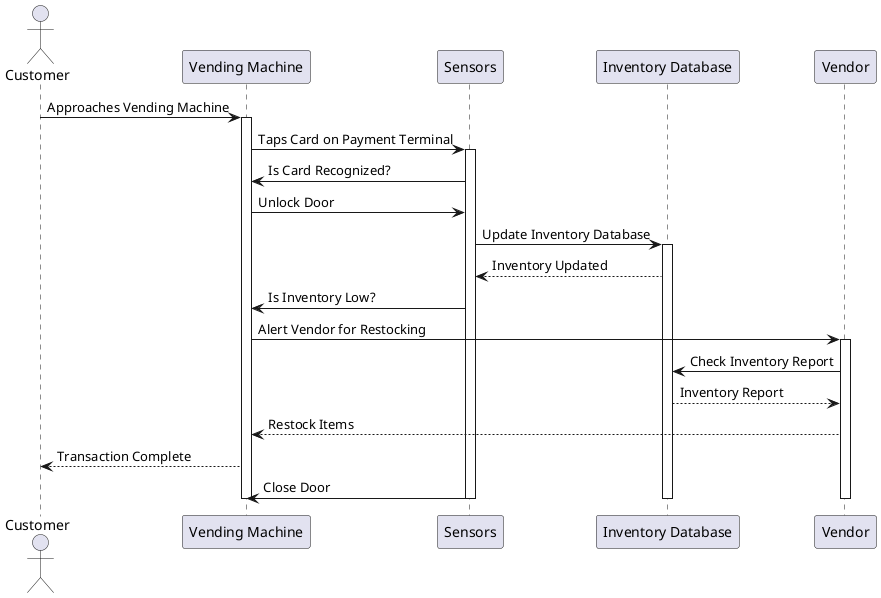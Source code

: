 @startuml vm
actor Customer
participant "Vending Machine" as VM
participant Sensors
participant "Inventory Database" as DB
participant Vendor

Customer -> VM : Approaches Vending Machine
activate VM
VM -> Sensors : Taps Card on Payment Terminal
activate Sensors
Sensors -> VM : Is Card Recognized?
VM -> Sensors : Unlock Door
Sensors -> DB : Update Inventory Database
activate DB
DB --> Sensors : Inventory Updated
Sensors -> VM : Is Inventory Low?
VM -> Vendor : Alert Vendor for Restocking
activate Vendor
Vendor -> DB : Check Inventory Report
DB --> Vendor : Inventory Report
Vendor --> VM : Restock Items
VM --> Customer : Transaction Complete
Sensors -> VM : Close Door
deactivate Sensors
deactivate DB
deactivate Vendor
deactivate VM
@enduml